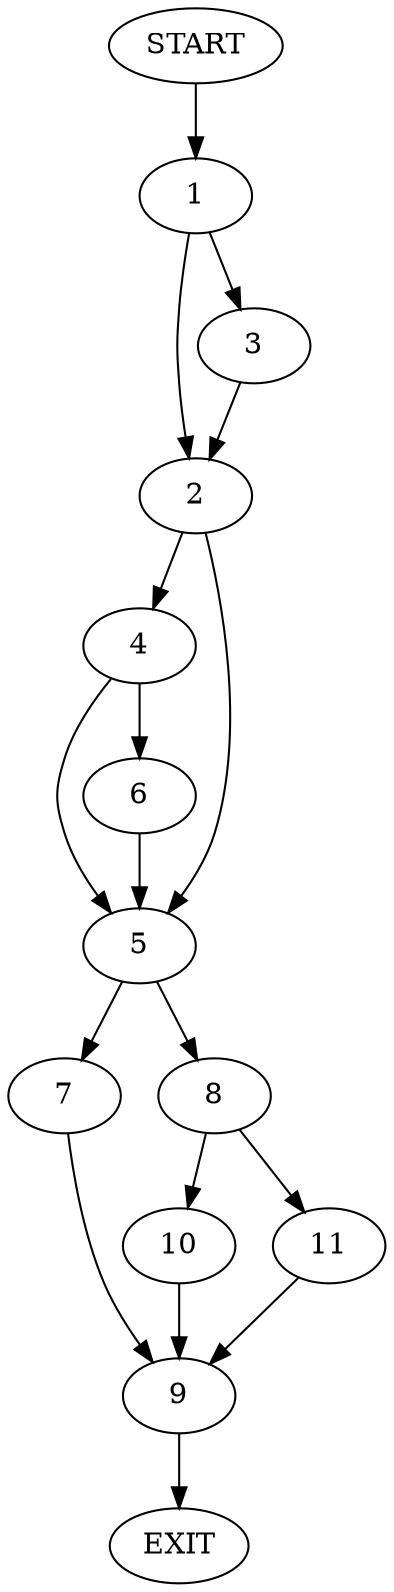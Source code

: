 digraph {
0 [label="START"]
12 [label="EXIT"]
0 -> 1
1 -> 2
1 -> 3
2 -> 4
2 -> 5
3 -> 2
4 -> 6
4 -> 5
5 -> 7
5 -> 8
6 -> 5
7 -> 9
8 -> 10
8 -> 11
10 -> 9
11 -> 9
9 -> 12
}
